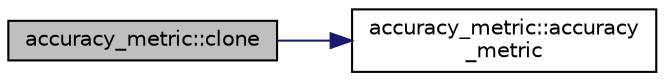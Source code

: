 digraph "accuracy_metric::clone"
{
 // INTERACTIVE_SVG=YES
 // LATEX_PDF_SIZE
  edge [fontname="Helvetica",fontsize="10",labelfontname="Helvetica",labelfontsize="10"];
  node [fontname="Helvetica",fontsize="10",shape=record];
  rankdir="LR";
  Node1 [label="accuracy_metric::clone",height=0.2,width=0.4,color="black", fillcolor="grey75", style="filled", fontcolor="black",tooltip=" "];
  Node1 -> Node2 [color="midnightblue",fontsize="10",style="solid",fontname="Helvetica"];
  Node2 [label="accuracy_metric::accuracy\l_metric",height=0.2,width=0.4,color="black", fillcolor="white", style="filled",URL="$classaccuracy__metric.html#abf2f46321e8309f51998d0efaac85bf7",tooltip=" "];
}
